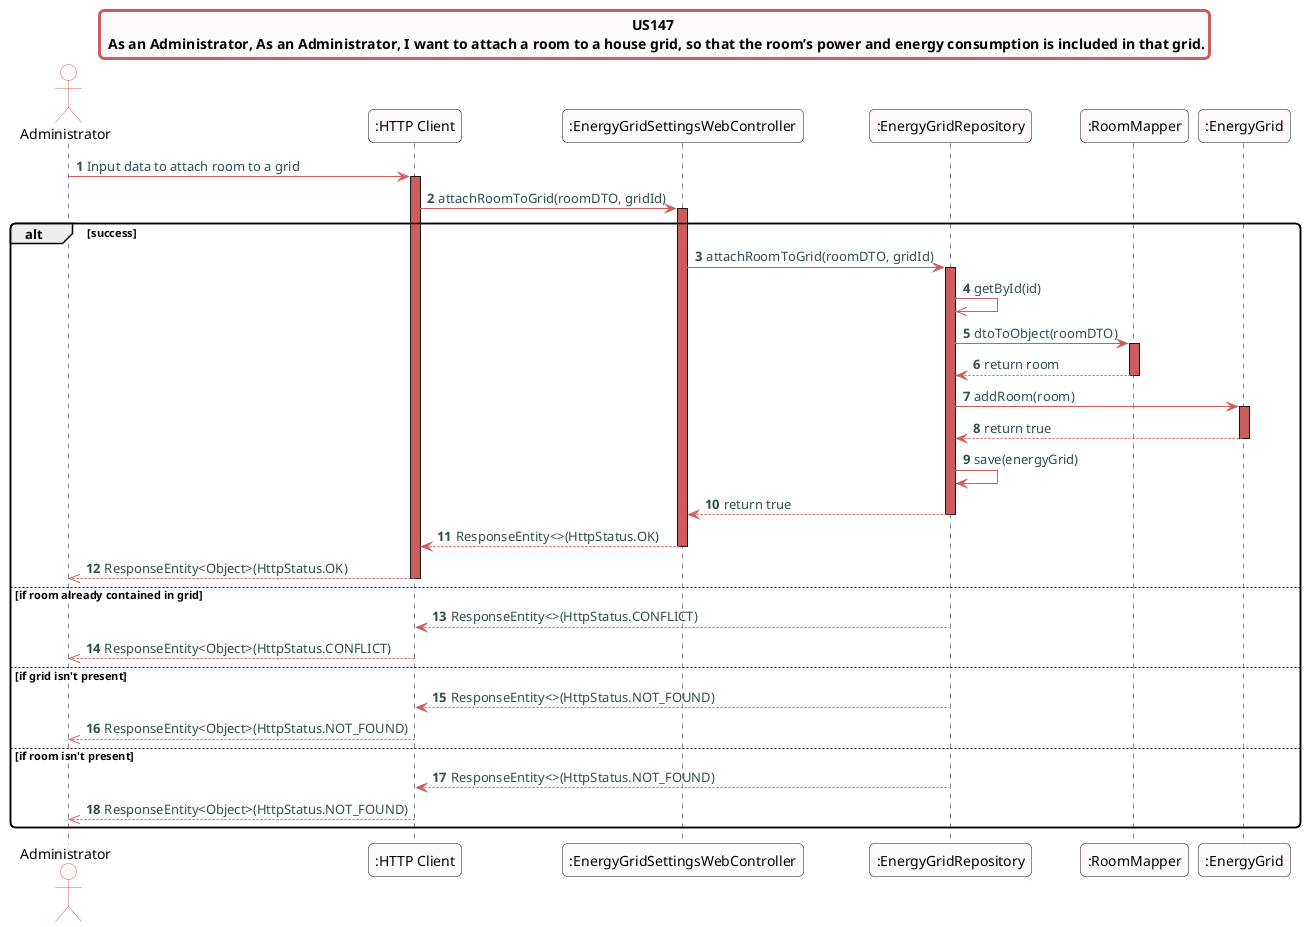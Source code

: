 @startuml
skinparam titleBorderRoundCorner 10
skinparam titleBorderThickness 3
skinparam titleBorderColor indianred
skinparam titleBackgroundColor snow
skinparam FontName quicksand

skinparam actor {
  BorderColor indianred
  backgroundColor Snow
  }

skinparam sequence {
  LifeLineBackgroundColor indianred
  ParticipantBackgroundColor snow
}

skinparam roundcorner 10

skinparam component {
  arrowThickness 1
  ArrowFontName Verdana
  ArrowColor indianred
  ArrowFontColor darkslategrey
}

title US147 \n As an Administrator, As an Administrator, I want to attach a room to a house grid, so that the room’s power and energy consumption is included in that grid.
autonumber
actor "Administrator"
"Administrator" -> ":HTTP Client":  Input data to attach room to a grid
activate ":HTTP Client"
":HTTP Client" -> ":EnergyGridSettingsWebController":  attachRoomToGrid(roomDTO, gridId)
activate ":EnergyGridSettingsWebController"
alt success
":EnergyGridSettingsWebController" -> ":EnergyGridRepository": attachRoomToGrid(roomDTO, gridId)
activate ":EnergyGridRepository"
":EnergyGridRepository" ->> ":EnergyGridRepository": getById(id)
":EnergyGridRepository" -> ":RoomMapper": dtoToObject(roomDTO)
activate ":RoomMapper"
":RoomMapper" --> ":EnergyGridRepository" : return room
deactivate ":RoomMapper"
":EnergyGridRepository" -> ":EnergyGrid": addRoom(room)
activate ":EnergyGrid"
":EnergyGrid" --> ":EnergyGridRepository" : return true
deactivate ":EnergyGrid"
":EnergyGridRepository" -> ":EnergyGridRepository" : save(energyGrid)
":EnergyGridRepository" --> ":EnergyGridSettingsWebController": return true
deactivate ":EnergyGridRepository"
":EnergyGridSettingsWebController" --> ":HTTP Client": ResponseEntity<>(HttpStatus.OK)
deactivate ":EnergyGridSettingsWebController"
":HTTP Client" -->> "Administrator": ResponseEntity<Object>(HttpStatus.OK)
deactivate ":HTTP Client"
else if room already contained in grid
":EnergyGridRepository" --> ":HTTP Client": ResponseEntity<>(HttpStatus.CONFLICT)
":HTTP Client" -->> "Administrator": ResponseEntity<Object>(HttpStatus.CONFLICT)
else if grid isn't present
":EnergyGridRepository" --> ":HTTP Client": ResponseEntity<>(HttpStatus.NOT_FOUND)
":HTTP Client" -->> "Administrator": ResponseEntity<Object>(HttpStatus.NOT_FOUND)
else if room isn't present
":EnergyGridRepository" --> ":HTTP Client": ResponseEntity<>(HttpStatus.NOT_FOUND)
":HTTP Client" -->> "Administrator": ResponseEntity<Object>(HttpStatus.NOT_FOUND)
end
@enduml